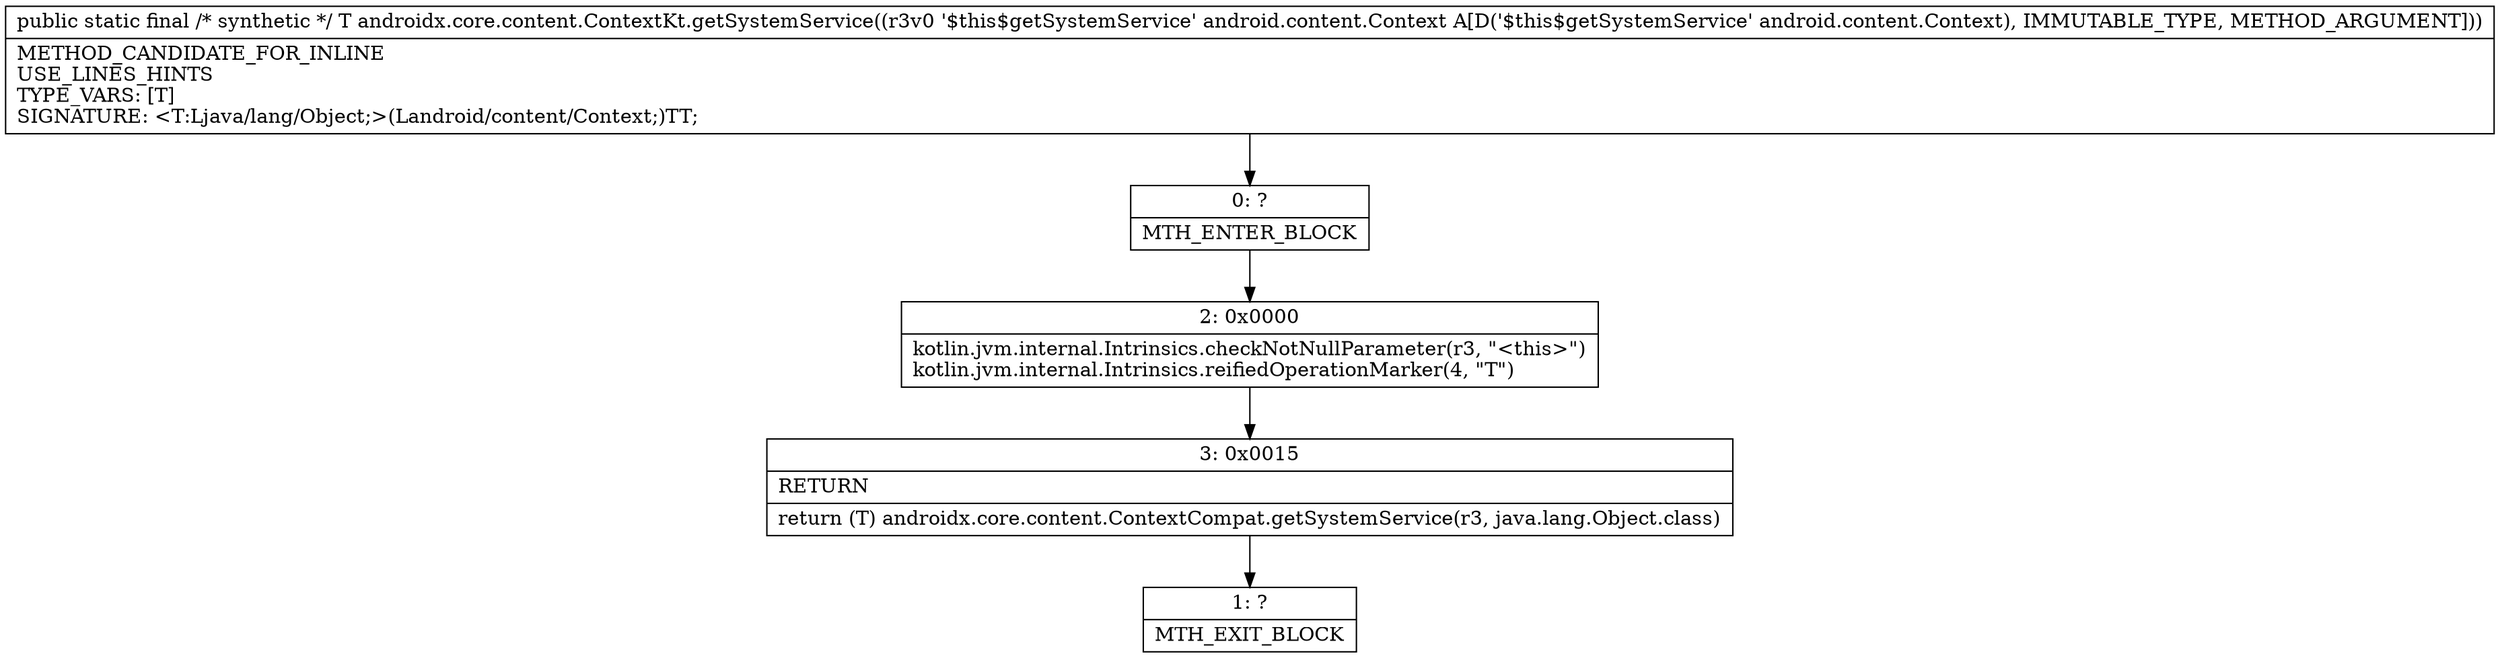 digraph "CFG forandroidx.core.content.ContextKt.getSystemService(Landroid\/content\/Context;)Ljava\/lang\/Object;" {
Node_0 [shape=record,label="{0\:\ ?|MTH_ENTER_BLOCK\l}"];
Node_2 [shape=record,label="{2\:\ 0x0000|kotlin.jvm.internal.Intrinsics.checkNotNullParameter(r3, \"\<this\>\")\lkotlin.jvm.internal.Intrinsics.reifiedOperationMarker(4, \"T\")\l}"];
Node_3 [shape=record,label="{3\:\ 0x0015|RETURN\l|return (T) androidx.core.content.ContextCompat.getSystemService(r3, java.lang.Object.class)\l}"];
Node_1 [shape=record,label="{1\:\ ?|MTH_EXIT_BLOCK\l}"];
MethodNode[shape=record,label="{public static final \/* synthetic *\/ T androidx.core.content.ContextKt.getSystemService((r3v0 '$this$getSystemService' android.content.Context A[D('$this$getSystemService' android.content.Context), IMMUTABLE_TYPE, METHOD_ARGUMENT]))  | METHOD_CANDIDATE_FOR_INLINE\lUSE_LINES_HINTS\lTYPE_VARS: [T]\lSIGNATURE: \<T:Ljava\/lang\/Object;\>(Landroid\/content\/Context;)TT;\l}"];
MethodNode -> Node_0;Node_0 -> Node_2;
Node_2 -> Node_3;
Node_3 -> Node_1;
}

